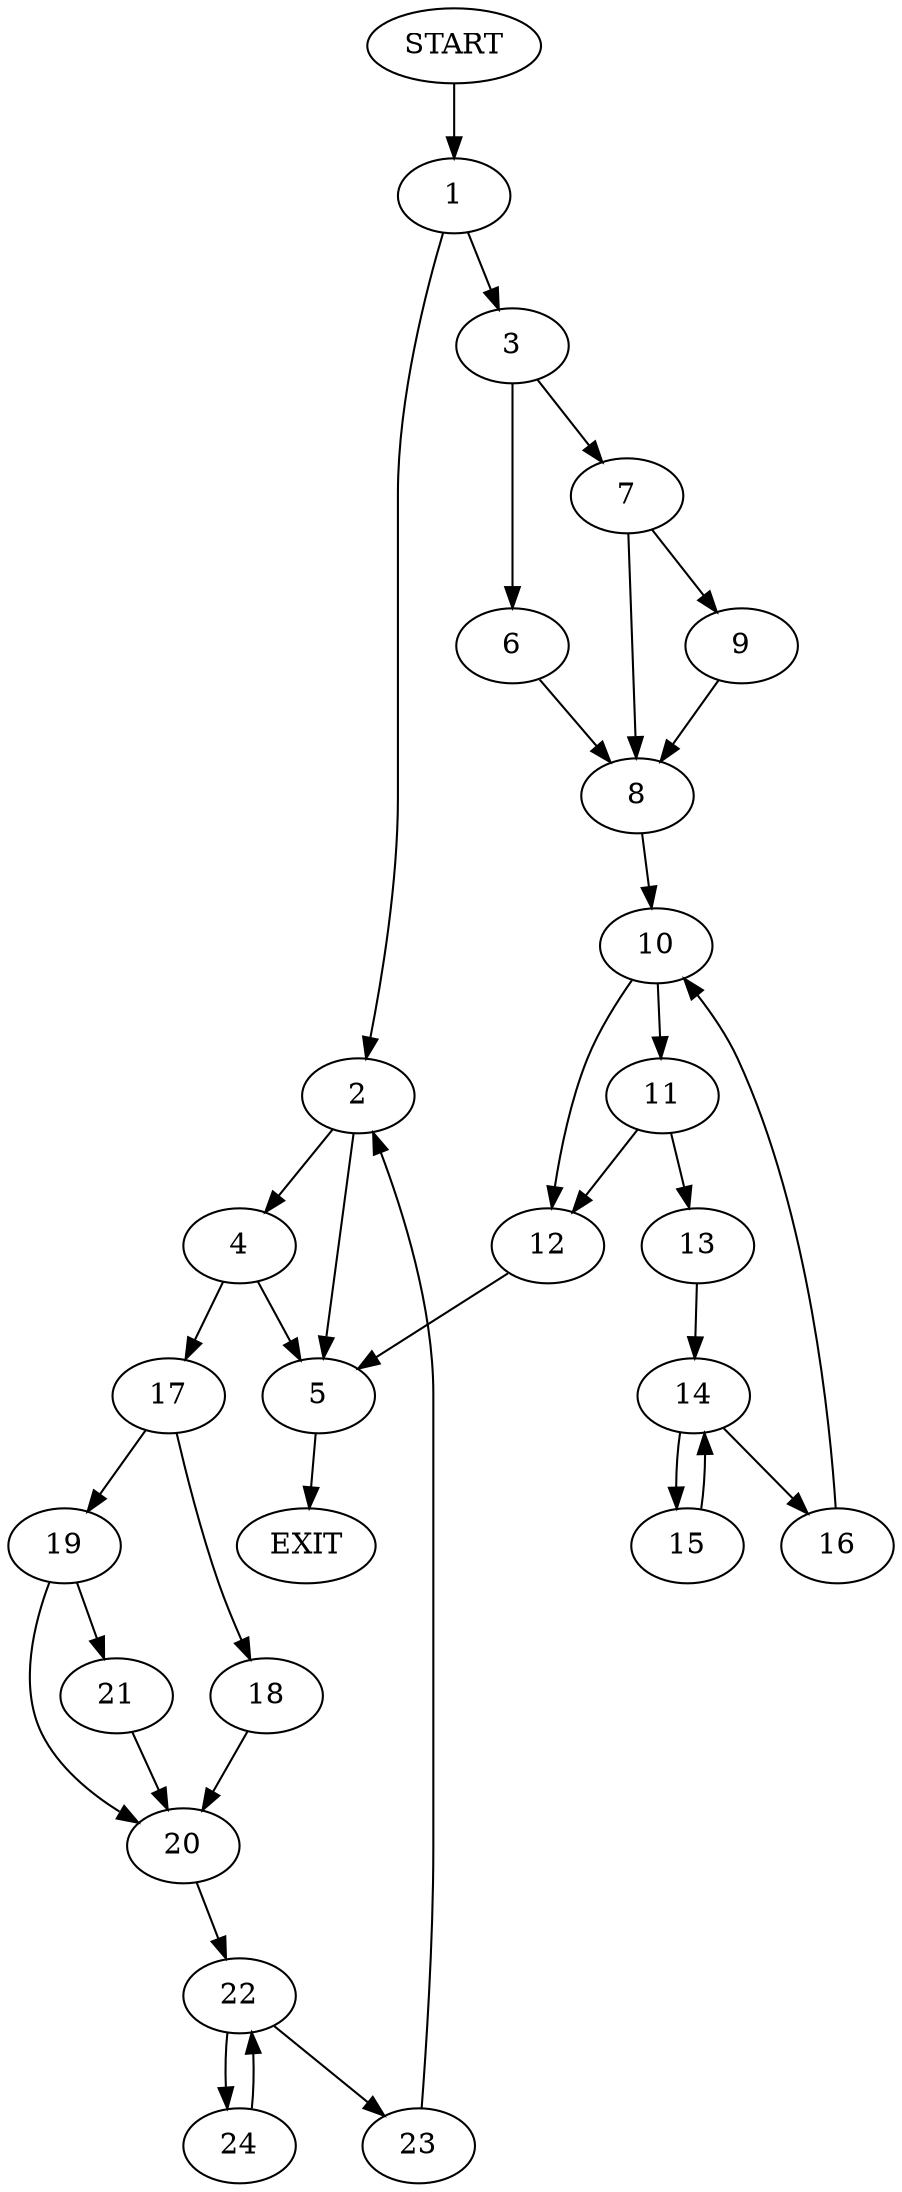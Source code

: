 digraph {
0 [label="START"]
25 [label="EXIT"]
0 -> 1
1 -> 2
1 -> 3
2 -> 4
2 -> 5
3 -> 6
3 -> 7
6 -> 8
7 -> 9
7 -> 8
8 -> 10
9 -> 8
10 -> 11
10 -> 12
11 -> 12
11 -> 13
12 -> 5
13 -> 14
14 -> 15
14 -> 16
16 -> 10
15 -> 14
5 -> 25
4 -> 5
4 -> 17
17 -> 18
17 -> 19
18 -> 20
19 -> 20
19 -> 21
20 -> 22
21 -> 20
22 -> 23
22 -> 24
23 -> 2
24 -> 22
}
